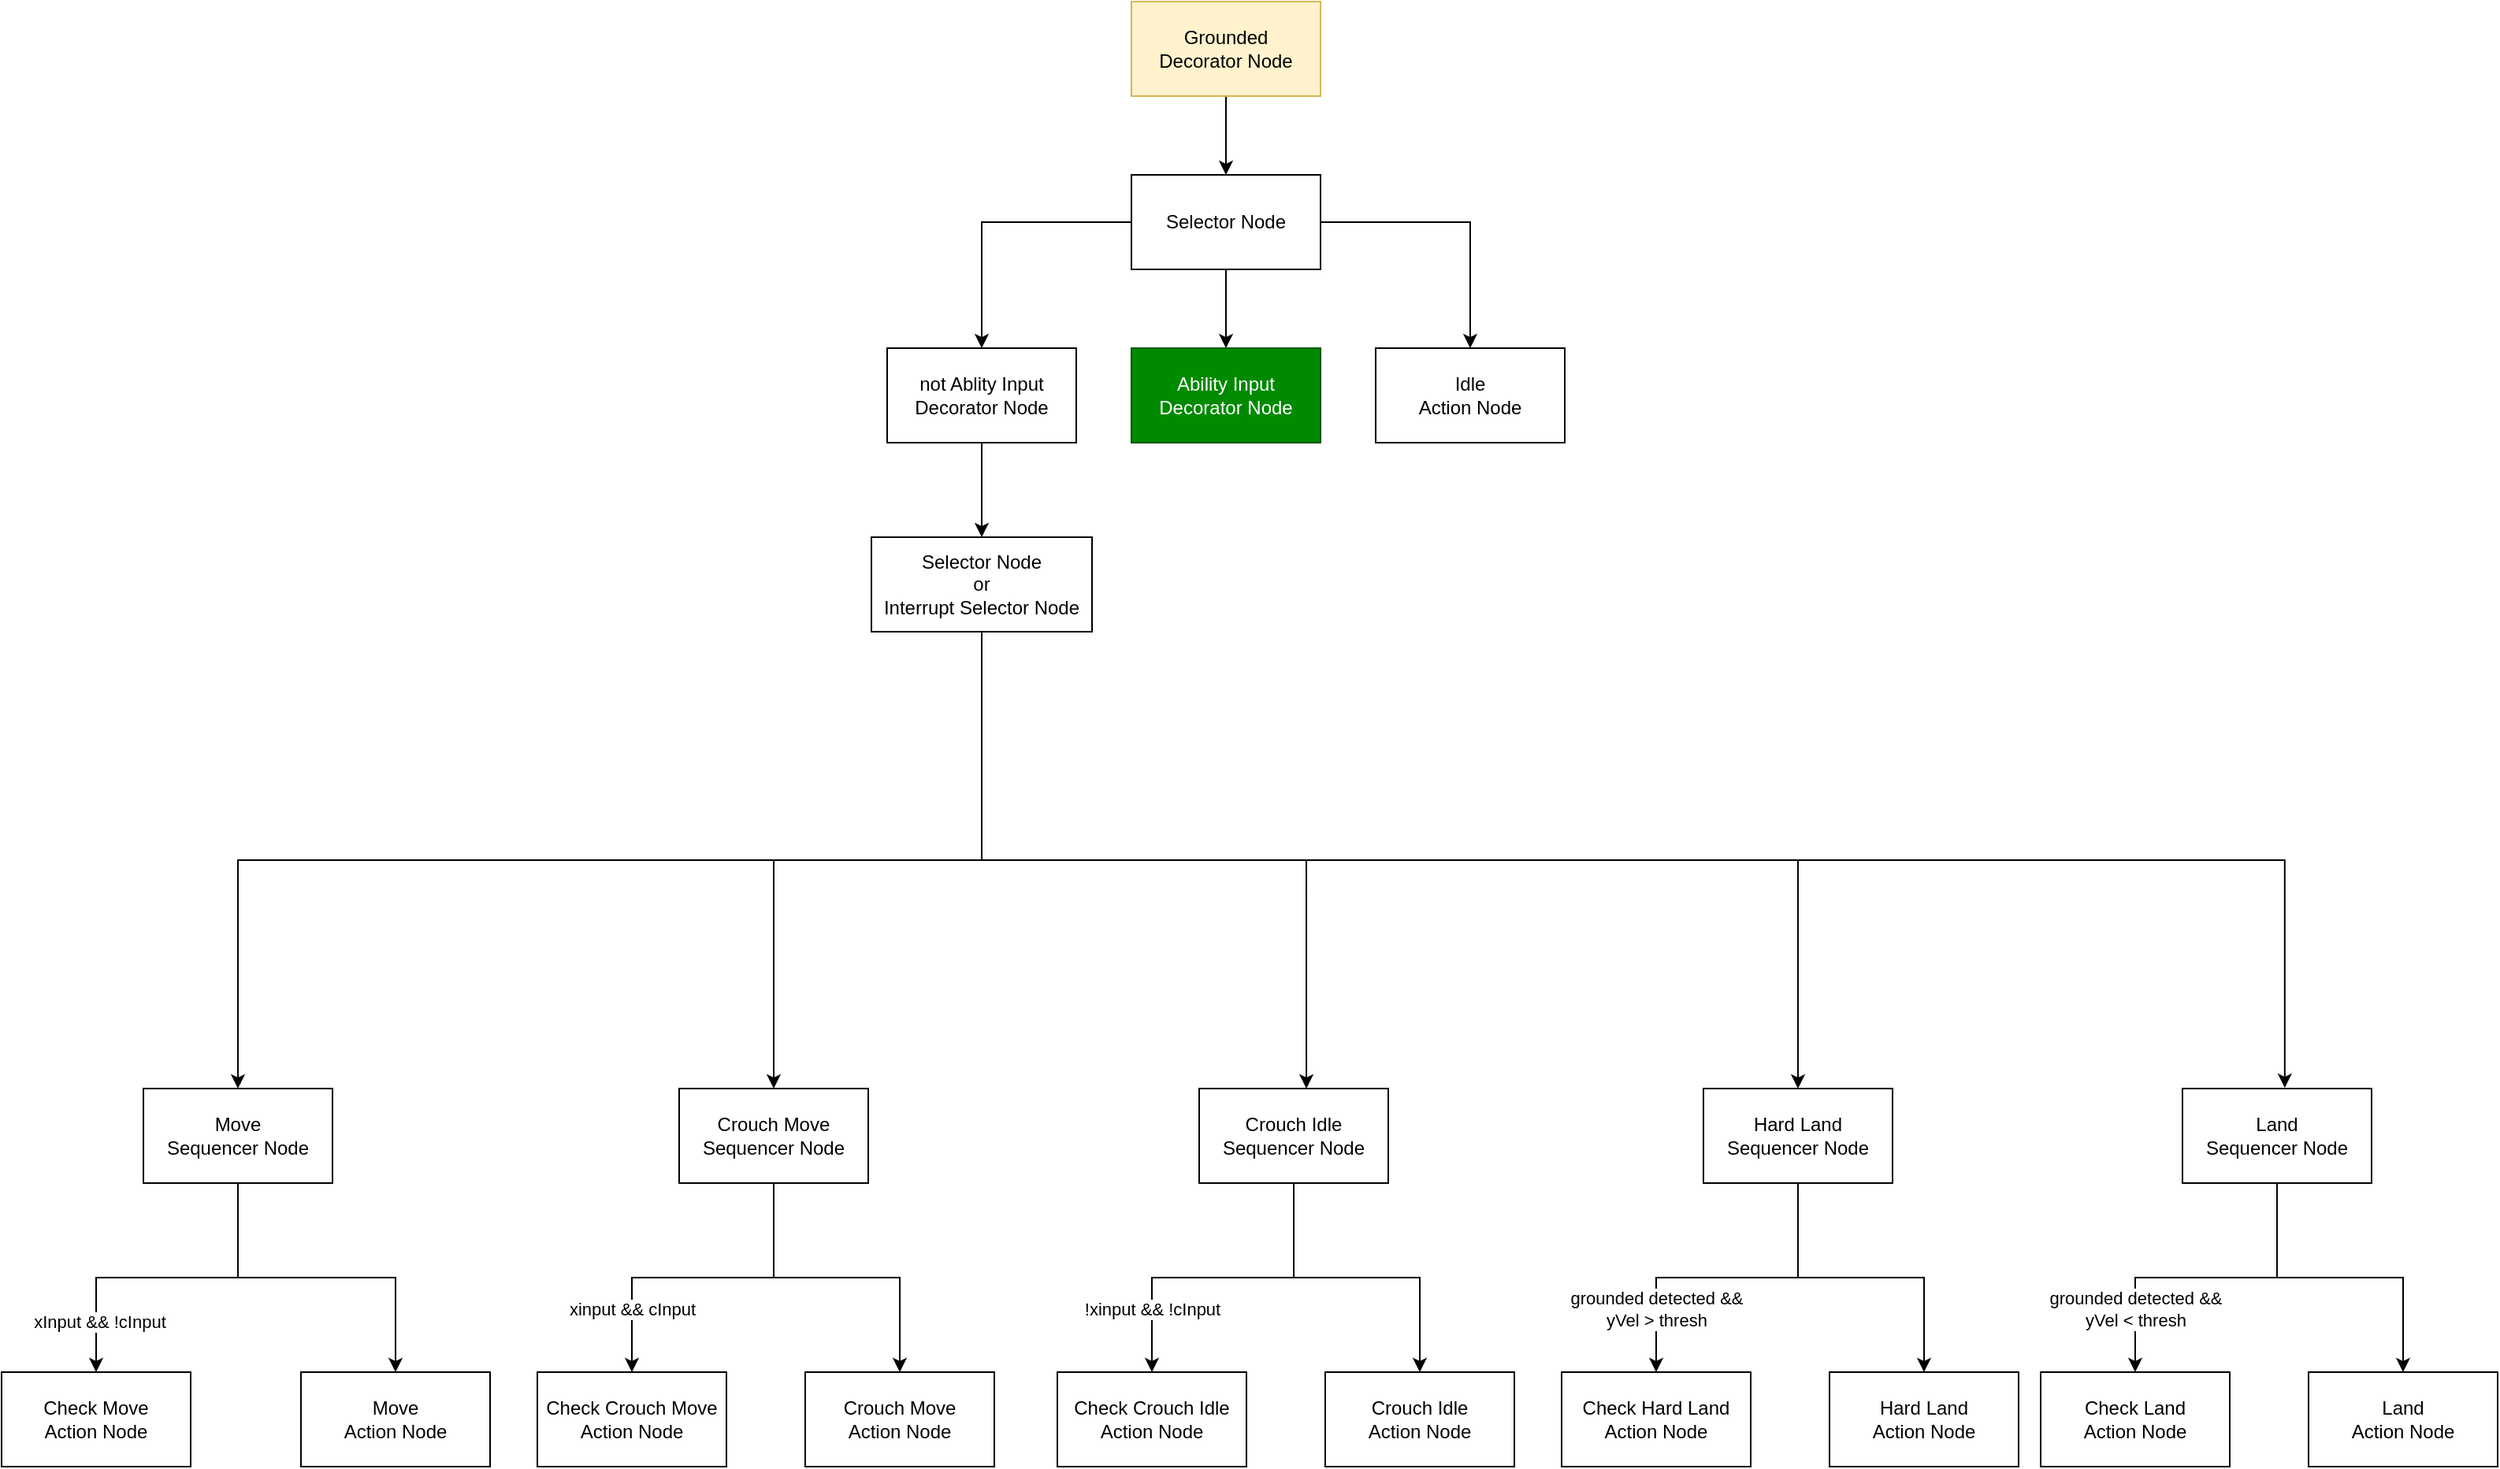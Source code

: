 <mxfile version="24.2.5" type="device">
  <diagram name="第 1 页" id="FkE1v761iVMdHnmlcI_C">
    <mxGraphModel dx="2200" dy="1025" grid="1" gridSize="10" guides="1" tooltips="1" connect="1" arrows="1" fold="1" page="1" pageScale="1" pageWidth="827" pageHeight="1169" math="0" shadow="0">
      <root>
        <mxCell id="0" />
        <mxCell id="1" parent="0" />
        <mxCell id="A-GMauDxcaeP0dt87HX1-1" value="Idle&lt;div&gt;Action Node&lt;/div&gt;" style="rounded=0;whiteSpace=wrap;html=1;" vertex="1" parent="1">
          <mxGeometry x="550" y="490" width="120" height="60" as="geometry" />
        </mxCell>
        <mxCell id="A-GMauDxcaeP0dt87HX1-2" value="Move&lt;div&gt;Action Node&lt;/div&gt;" style="rounded=0;whiteSpace=wrap;html=1;" vertex="1" parent="1">
          <mxGeometry x="-132" y="1140" width="120" height="60" as="geometry" />
        </mxCell>
        <mxCell id="A-GMauDxcaeP0dt87HX1-3" value="Check Move&lt;div&gt;Action Node&lt;/div&gt;" style="rounded=0;whiteSpace=wrap;html=1;" vertex="1" parent="1">
          <mxGeometry x="-322" y="1140" width="120" height="60" as="geometry" />
        </mxCell>
        <mxCell id="A-GMauDxcaeP0dt87HX1-4" style="edgeStyle=orthogonalEdgeStyle;rounded=0;orthogonalLoop=1;jettySize=auto;html=1;entryX=0.5;entryY=0;entryDx=0;entryDy=0;" edge="1" parent="1" source="A-GMauDxcaeP0dt87HX1-7" target="A-GMauDxcaeP0dt87HX1-3">
          <mxGeometry relative="1" as="geometry" />
        </mxCell>
        <mxCell id="A-GMauDxcaeP0dt87HX1-5" value="xInput &amp;amp;&amp;amp; !cInput" style="edgeLabel;html=1;align=center;verticalAlign=middle;resizable=0;points=[];" vertex="1" connectable="0" parent="A-GMauDxcaeP0dt87HX1-4">
          <mxGeometry x="0.695" y="2" relative="1" as="geometry">
            <mxPoint as="offset" />
          </mxGeometry>
        </mxCell>
        <mxCell id="A-GMauDxcaeP0dt87HX1-6" style="edgeStyle=orthogonalEdgeStyle;rounded=0;orthogonalLoop=1;jettySize=auto;html=1;" edge="1" parent="1" source="A-GMauDxcaeP0dt87HX1-7" target="A-GMauDxcaeP0dt87HX1-2">
          <mxGeometry relative="1" as="geometry" />
        </mxCell>
        <mxCell id="A-GMauDxcaeP0dt87HX1-7" value="Move&lt;div&gt;Sequencer Node&lt;/div&gt;" style="rounded=0;whiteSpace=wrap;html=1;" vertex="1" parent="1">
          <mxGeometry x="-232" y="960" width="120" height="60" as="geometry" />
        </mxCell>
        <mxCell id="A-GMauDxcaeP0dt87HX1-8" value="&lt;div&gt;Crouch Move&lt;/div&gt;&lt;div&gt;Action Node&lt;/div&gt;" style="rounded=0;whiteSpace=wrap;html=1;" vertex="1" parent="1">
          <mxGeometry x="188" y="1140" width="120" height="60" as="geometry" />
        </mxCell>
        <mxCell id="A-GMauDxcaeP0dt87HX1-9" value="Check Crouch Move&lt;div&gt;Action Node&lt;/div&gt;" style="rounded=0;whiteSpace=wrap;html=1;" vertex="1" parent="1">
          <mxGeometry x="18" y="1140" width="120" height="60" as="geometry" />
        </mxCell>
        <mxCell id="A-GMauDxcaeP0dt87HX1-10" style="edgeStyle=orthogonalEdgeStyle;rounded=0;orthogonalLoop=1;jettySize=auto;html=1;entryX=0.5;entryY=0;entryDx=0;entryDy=0;" edge="1" parent="1" source="A-GMauDxcaeP0dt87HX1-13" target="A-GMauDxcaeP0dt87HX1-9">
          <mxGeometry relative="1" as="geometry" />
        </mxCell>
        <mxCell id="A-GMauDxcaeP0dt87HX1-11" value="xinput &amp;amp;&amp;amp; cInput" style="edgeLabel;html=1;align=center;verticalAlign=middle;resizable=0;points=[];" vertex="1" connectable="0" parent="A-GMauDxcaeP0dt87HX1-10">
          <mxGeometry x="0.619" relative="1" as="geometry">
            <mxPoint as="offset" />
          </mxGeometry>
        </mxCell>
        <mxCell id="A-GMauDxcaeP0dt87HX1-12" style="edgeStyle=orthogonalEdgeStyle;rounded=0;orthogonalLoop=1;jettySize=auto;html=1;" edge="1" parent="1" source="A-GMauDxcaeP0dt87HX1-13" target="A-GMauDxcaeP0dt87HX1-8">
          <mxGeometry relative="1" as="geometry" />
        </mxCell>
        <mxCell id="A-GMauDxcaeP0dt87HX1-13" value="&lt;div&gt;Crouch Move&lt;/div&gt;&lt;div&gt;Sequencer Node&lt;/div&gt;" style="rounded=0;whiteSpace=wrap;html=1;" vertex="1" parent="1">
          <mxGeometry x="108" y="960" width="120" height="60" as="geometry" />
        </mxCell>
        <mxCell id="A-GMauDxcaeP0dt87HX1-14" value="&lt;div&gt;Crouch Idle&lt;/div&gt;&lt;div&gt;Action Node&lt;/div&gt;" style="rounded=0;whiteSpace=wrap;html=1;" vertex="1" parent="1">
          <mxGeometry x="518" y="1140" width="120" height="60" as="geometry" />
        </mxCell>
        <mxCell id="A-GMauDxcaeP0dt87HX1-15" value="Check Crouch Idle&lt;div&gt;Action Node&lt;/div&gt;" style="rounded=0;whiteSpace=wrap;html=1;" vertex="1" parent="1">
          <mxGeometry x="348" y="1140" width="120" height="60" as="geometry" />
        </mxCell>
        <mxCell id="A-GMauDxcaeP0dt87HX1-16" style="edgeStyle=orthogonalEdgeStyle;rounded=0;orthogonalLoop=1;jettySize=auto;html=1;entryX=0.5;entryY=0;entryDx=0;entryDy=0;" edge="1" parent="1" source="A-GMauDxcaeP0dt87HX1-19" target="A-GMauDxcaeP0dt87HX1-15">
          <mxGeometry relative="1" as="geometry" />
        </mxCell>
        <mxCell id="A-GMauDxcaeP0dt87HX1-17" value="!xinput &amp;amp;&amp;amp; !cInput" style="edgeLabel;html=1;align=center;verticalAlign=middle;resizable=0;points=[];" vertex="1" connectable="0" parent="A-GMauDxcaeP0dt87HX1-16">
          <mxGeometry x="0.619" relative="1" as="geometry">
            <mxPoint as="offset" />
          </mxGeometry>
        </mxCell>
        <mxCell id="A-GMauDxcaeP0dt87HX1-18" style="edgeStyle=orthogonalEdgeStyle;rounded=0;orthogonalLoop=1;jettySize=auto;html=1;" edge="1" parent="1" source="A-GMauDxcaeP0dt87HX1-19" target="A-GMauDxcaeP0dt87HX1-14">
          <mxGeometry relative="1" as="geometry" />
        </mxCell>
        <mxCell id="A-GMauDxcaeP0dt87HX1-19" value="&lt;div&gt;Crouch Idle&lt;/div&gt;&lt;div&gt;Sequencer Node&lt;/div&gt;" style="rounded=0;whiteSpace=wrap;html=1;" vertex="1" parent="1">
          <mxGeometry x="438" y="960" width="120" height="60" as="geometry" />
        </mxCell>
        <mxCell id="A-GMauDxcaeP0dt87HX1-44" style="edgeStyle=orthogonalEdgeStyle;rounded=0;orthogonalLoop=1;jettySize=auto;html=1;exitX=0.5;exitY=1;exitDx=0;exitDy=0;entryX=0.5;entryY=0;entryDx=0;entryDy=0;" edge="1" parent="1" source="A-GMauDxcaeP0dt87HX1-20" target="A-GMauDxcaeP0dt87HX1-40">
          <mxGeometry relative="1" as="geometry" />
        </mxCell>
        <mxCell id="A-GMauDxcaeP0dt87HX1-20" value="Grounded&lt;div&gt;Decorator Node&lt;/div&gt;" style="rounded=0;whiteSpace=wrap;html=1;fillColor=#fff2cc;strokeColor=#d6b656;" vertex="1" parent="1">
          <mxGeometry x="395" y="270" width="120" height="60" as="geometry" />
        </mxCell>
        <mxCell id="A-GMauDxcaeP0dt87HX1-21" style="edgeStyle=orthogonalEdgeStyle;rounded=0;orthogonalLoop=1;jettySize=auto;html=1;entryX=0.5;entryY=0;entryDx=0;entryDy=0;exitX=0.5;exitY=1;exitDx=0;exitDy=0;" edge="1" parent="1" source="A-GMauDxcaeP0dt87HX1-24" target="A-GMauDxcaeP0dt87HX1-7">
          <mxGeometry relative="1" as="geometry" />
        </mxCell>
        <mxCell id="A-GMauDxcaeP0dt87HX1-22" style="edgeStyle=orthogonalEdgeStyle;rounded=0;orthogonalLoop=1;jettySize=auto;html=1;entryX=0.5;entryY=0;entryDx=0;entryDy=0;exitX=0.5;exitY=1;exitDx=0;exitDy=0;" edge="1" parent="1" source="A-GMauDxcaeP0dt87HX1-24" target="A-GMauDxcaeP0dt87HX1-13">
          <mxGeometry relative="1" as="geometry" />
        </mxCell>
        <mxCell id="A-GMauDxcaeP0dt87HX1-23" style="edgeStyle=orthogonalEdgeStyle;rounded=0;orthogonalLoop=1;jettySize=auto;html=1;exitX=0.5;exitY=1;exitDx=0;exitDy=0;entryX=0.5;entryY=0;entryDx=0;entryDy=0;" edge="1" parent="1" source="A-GMauDxcaeP0dt87HX1-24" target="A-GMauDxcaeP0dt87HX1-31">
          <mxGeometry relative="1" as="geometry" />
        </mxCell>
        <mxCell id="A-GMauDxcaeP0dt87HX1-24" value="Selector Node&lt;div&gt;or&lt;/div&gt;&lt;div&gt;Interrupt Selector Node&lt;/div&gt;" style="rounded=0;whiteSpace=wrap;html=1;" vertex="1" parent="1">
          <mxGeometry x="230" y="610" width="140" height="60" as="geometry" />
        </mxCell>
        <mxCell id="A-GMauDxcaeP0dt87HX1-25" style="edgeStyle=orthogonalEdgeStyle;rounded=0;orthogonalLoop=1;jettySize=auto;html=1;entryX=0.567;entryY=0;entryDx=0;entryDy=0;entryPerimeter=0;exitX=0.5;exitY=1;exitDx=0;exitDy=0;" edge="1" parent="1" source="A-GMauDxcaeP0dt87HX1-24" target="A-GMauDxcaeP0dt87HX1-19">
          <mxGeometry relative="1" as="geometry" />
        </mxCell>
        <mxCell id="A-GMauDxcaeP0dt87HX1-26" value="&lt;div&gt;Hard Land&lt;br&gt;&lt;/div&gt;&lt;div&gt;Action Node&lt;/div&gt;" style="rounded=0;whiteSpace=wrap;html=1;" vertex="1" parent="1">
          <mxGeometry x="838" y="1140" width="120" height="60" as="geometry" />
        </mxCell>
        <mxCell id="A-GMauDxcaeP0dt87HX1-27" value="Check Hard Land&lt;div&gt;Action Node&lt;/div&gt;" style="rounded=0;whiteSpace=wrap;html=1;" vertex="1" parent="1">
          <mxGeometry x="668" y="1140" width="120" height="60" as="geometry" />
        </mxCell>
        <mxCell id="A-GMauDxcaeP0dt87HX1-28" style="edgeStyle=orthogonalEdgeStyle;rounded=0;orthogonalLoop=1;jettySize=auto;html=1;entryX=0.5;entryY=0;entryDx=0;entryDy=0;" edge="1" parent="1" source="A-GMauDxcaeP0dt87HX1-31" target="A-GMauDxcaeP0dt87HX1-27">
          <mxGeometry relative="1" as="geometry" />
        </mxCell>
        <mxCell id="A-GMauDxcaeP0dt87HX1-29" value="grounded detected &amp;amp;&amp;amp;&lt;div&gt;yVel &amp;gt; thresh&lt;/div&gt;" style="edgeLabel;html=1;align=center;verticalAlign=middle;resizable=0;points=[];" vertex="1" connectable="0" parent="A-GMauDxcaeP0dt87HX1-28">
          <mxGeometry x="0.619" relative="1" as="geometry">
            <mxPoint as="offset" />
          </mxGeometry>
        </mxCell>
        <mxCell id="A-GMauDxcaeP0dt87HX1-30" style="edgeStyle=orthogonalEdgeStyle;rounded=0;orthogonalLoop=1;jettySize=auto;html=1;" edge="1" parent="1" source="A-GMauDxcaeP0dt87HX1-31" target="A-GMauDxcaeP0dt87HX1-26">
          <mxGeometry relative="1" as="geometry" />
        </mxCell>
        <mxCell id="A-GMauDxcaeP0dt87HX1-31" value="&lt;div&gt;Hard Land&lt;/div&gt;&lt;div&gt;Sequencer Node&lt;/div&gt;" style="rounded=0;whiteSpace=wrap;html=1;" vertex="1" parent="1">
          <mxGeometry x="758" y="960" width="120" height="60" as="geometry" />
        </mxCell>
        <mxCell id="A-GMauDxcaeP0dt87HX1-32" value="&lt;div&gt;Land&lt;/div&gt;&lt;div&gt;Action Node&lt;/div&gt;" style="rounded=0;whiteSpace=wrap;html=1;" vertex="1" parent="1">
          <mxGeometry x="1142" y="1140" width="120" height="60" as="geometry" />
        </mxCell>
        <mxCell id="A-GMauDxcaeP0dt87HX1-33" value="Check Land&lt;div&gt;Action Node&lt;/div&gt;" style="rounded=0;whiteSpace=wrap;html=1;" vertex="1" parent="1">
          <mxGeometry x="972" y="1140" width="120" height="60" as="geometry" />
        </mxCell>
        <mxCell id="A-GMauDxcaeP0dt87HX1-34" style="edgeStyle=orthogonalEdgeStyle;rounded=0;orthogonalLoop=1;jettySize=auto;html=1;entryX=0.5;entryY=0;entryDx=0;entryDy=0;" edge="1" parent="1" source="A-GMauDxcaeP0dt87HX1-37" target="A-GMauDxcaeP0dt87HX1-33">
          <mxGeometry relative="1" as="geometry" />
        </mxCell>
        <mxCell id="A-GMauDxcaeP0dt87HX1-35" value="grounded detected &amp;amp;&amp;amp;&lt;div&gt;yVel &amp;lt; thresh&lt;/div&gt;" style="edgeLabel;html=1;align=center;verticalAlign=middle;resizable=0;points=[];" vertex="1" connectable="0" parent="A-GMauDxcaeP0dt87HX1-34">
          <mxGeometry x="0.619" relative="1" as="geometry">
            <mxPoint as="offset" />
          </mxGeometry>
        </mxCell>
        <mxCell id="A-GMauDxcaeP0dt87HX1-36" style="edgeStyle=orthogonalEdgeStyle;rounded=0;orthogonalLoop=1;jettySize=auto;html=1;" edge="1" parent="1" source="A-GMauDxcaeP0dt87HX1-37" target="A-GMauDxcaeP0dt87HX1-32">
          <mxGeometry relative="1" as="geometry" />
        </mxCell>
        <mxCell id="A-GMauDxcaeP0dt87HX1-37" value="&lt;div&gt;Land&lt;/div&gt;&lt;div&gt;Sequencer Node&lt;/div&gt;" style="rounded=0;whiteSpace=wrap;html=1;" vertex="1" parent="1">
          <mxGeometry x="1062" y="960" width="120" height="60" as="geometry" />
        </mxCell>
        <mxCell id="A-GMauDxcaeP0dt87HX1-38" style="edgeStyle=orthogonalEdgeStyle;rounded=0;orthogonalLoop=1;jettySize=auto;html=1;entryX=0.541;entryY=-0.008;entryDx=0;entryDy=0;entryPerimeter=0;exitX=0.5;exitY=1;exitDx=0;exitDy=0;" edge="1" parent="1" source="A-GMauDxcaeP0dt87HX1-24" target="A-GMauDxcaeP0dt87HX1-37">
          <mxGeometry relative="1" as="geometry" />
        </mxCell>
        <mxCell id="A-GMauDxcaeP0dt87HX1-45" style="edgeStyle=orthogonalEdgeStyle;rounded=0;orthogonalLoop=1;jettySize=auto;html=1;entryX=0.5;entryY=0;entryDx=0;entryDy=0;" edge="1" parent="1" source="A-GMauDxcaeP0dt87HX1-40" target="A-GMauDxcaeP0dt87HX1-41">
          <mxGeometry relative="1" as="geometry" />
        </mxCell>
        <mxCell id="A-GMauDxcaeP0dt87HX1-47" style="edgeStyle=orthogonalEdgeStyle;rounded=0;orthogonalLoop=1;jettySize=auto;html=1;entryX=0.5;entryY=0;entryDx=0;entryDy=0;" edge="1" parent="1" source="A-GMauDxcaeP0dt87HX1-40" target="A-GMauDxcaeP0dt87HX1-43">
          <mxGeometry relative="1" as="geometry" />
        </mxCell>
        <mxCell id="A-GMauDxcaeP0dt87HX1-48" style="edgeStyle=orthogonalEdgeStyle;rounded=0;orthogonalLoop=1;jettySize=auto;html=1;" edge="1" parent="1" source="A-GMauDxcaeP0dt87HX1-40" target="A-GMauDxcaeP0dt87HX1-1">
          <mxGeometry relative="1" as="geometry" />
        </mxCell>
        <mxCell id="A-GMauDxcaeP0dt87HX1-40" value="Selector Node" style="rounded=0;whiteSpace=wrap;html=1;" vertex="1" parent="1">
          <mxGeometry x="395" y="380" width="120" height="60" as="geometry" />
        </mxCell>
        <mxCell id="A-GMauDxcaeP0dt87HX1-46" style="edgeStyle=orthogonalEdgeStyle;rounded=0;orthogonalLoop=1;jettySize=auto;html=1;" edge="1" parent="1" source="A-GMauDxcaeP0dt87HX1-41" target="A-GMauDxcaeP0dt87HX1-24">
          <mxGeometry relative="1" as="geometry" />
        </mxCell>
        <mxCell id="A-GMauDxcaeP0dt87HX1-41" value="not Ablity Input&lt;div&gt;Decorator Node&lt;/div&gt;" style="rounded=0;whiteSpace=wrap;html=1;" vertex="1" parent="1">
          <mxGeometry x="240" y="490" width="120" height="60" as="geometry" />
        </mxCell>
        <mxCell id="A-GMauDxcaeP0dt87HX1-43" value="&lt;div&gt;Ability Input&lt;/div&gt;&lt;div&gt;Decorator Node&lt;/div&gt;" style="rounded=0;whiteSpace=wrap;html=1;fillColor=#008a00;strokeColor=#005700;fontColor=#ffffff;" vertex="1" parent="1">
          <mxGeometry x="395" y="490" width="120" height="60" as="geometry" />
        </mxCell>
      </root>
    </mxGraphModel>
  </diagram>
</mxfile>
